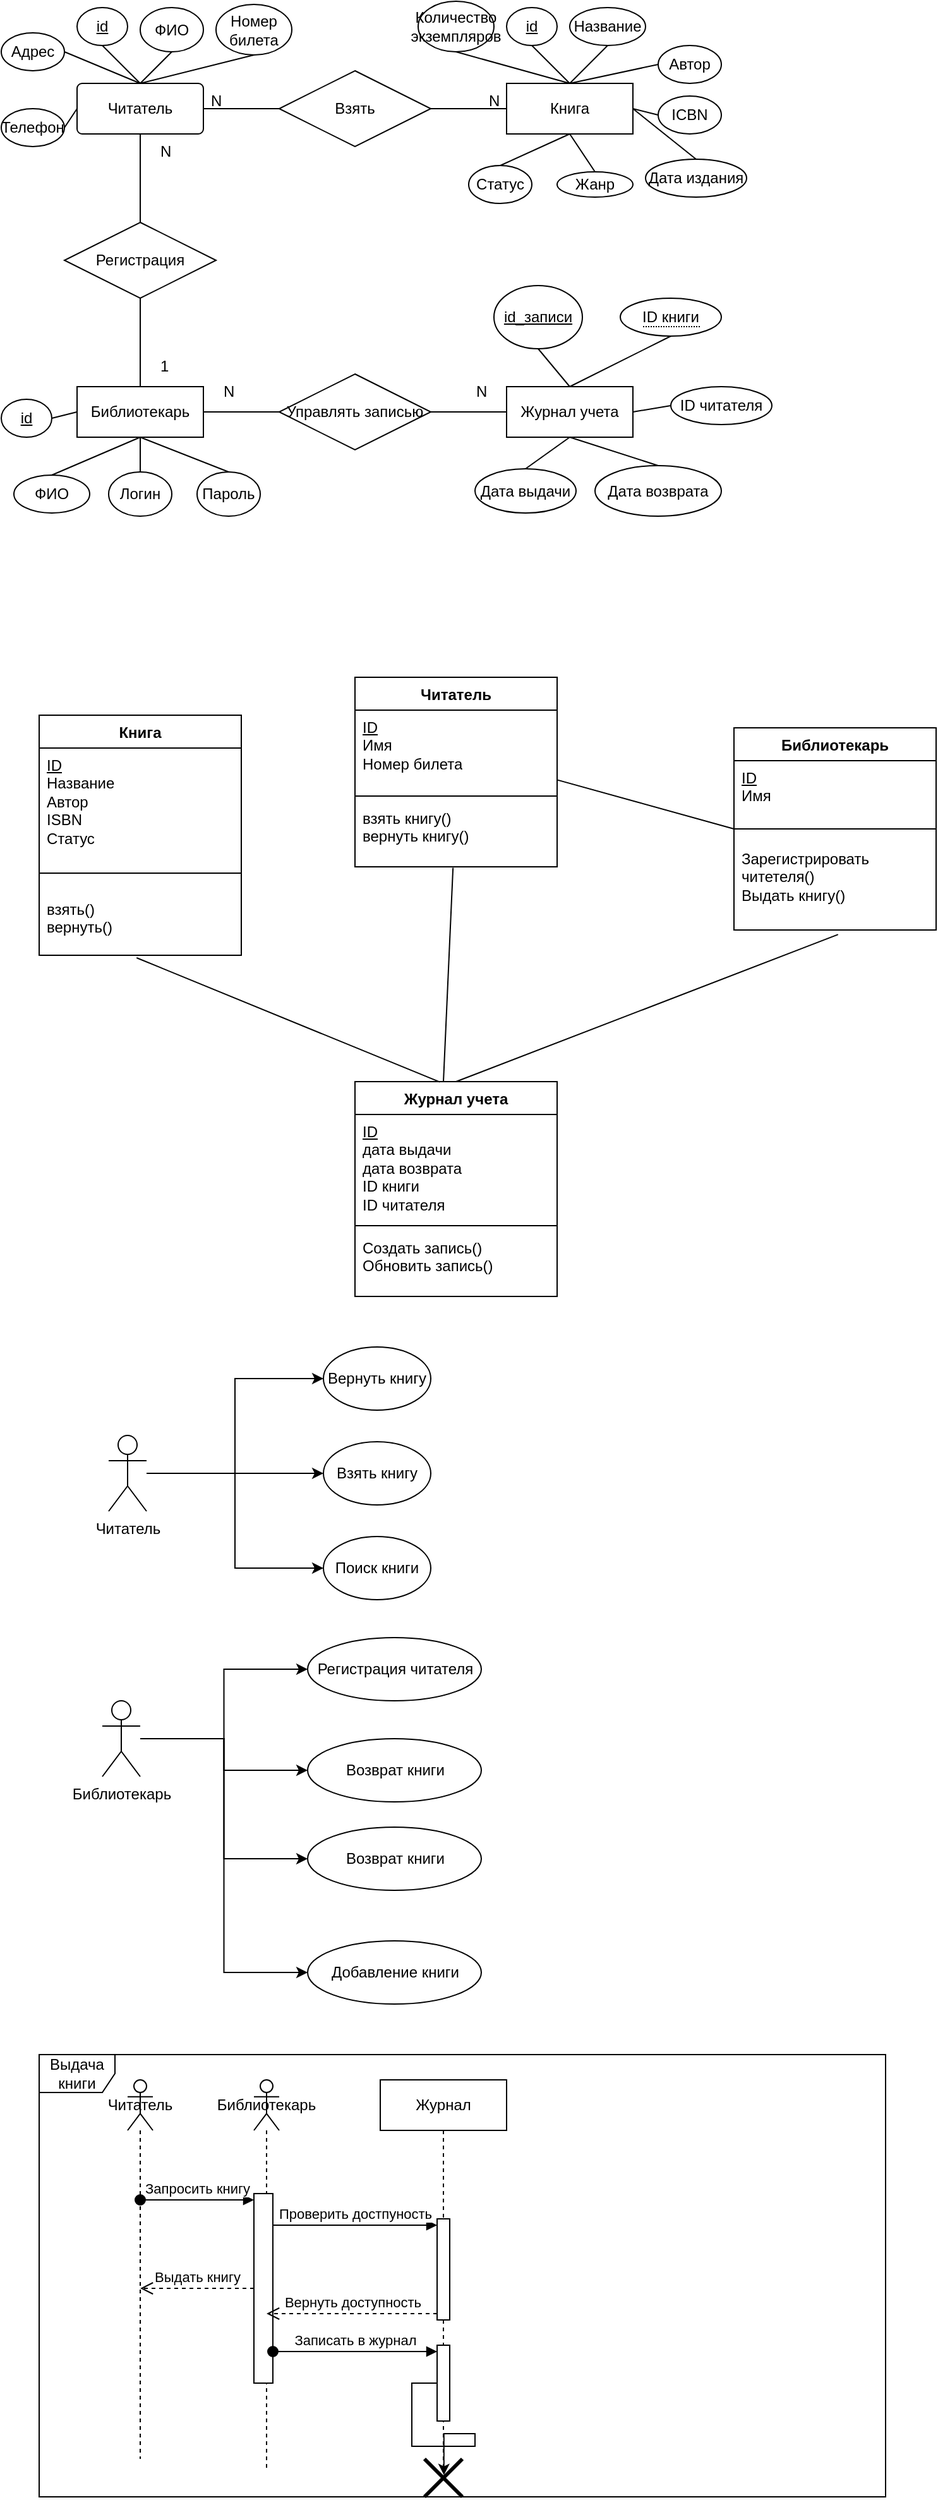 <mxfile version="24.7.8">
  <diagram name="Page-1" id="sAG_o8f2YMsoG0rIi-mo">
    <mxGraphModel dx="1290" dy="574" grid="1" gridSize="10" guides="1" tooltips="1" connect="1" arrows="1" fold="1" page="1" pageScale="1" pageWidth="850" pageHeight="1100" math="0" shadow="0">
      <root>
        <mxCell id="0" />
        <mxCell id="1" parent="0" />
        <mxCell id="gjJ1NJOhNVe_CqYTKYcT-1" value="Читатель" style="rounded=1;arcSize=10;whiteSpace=wrap;html=1;align=center;" vertex="1" parent="1">
          <mxGeometry x="70" y="240" width="100" height="40" as="geometry" />
        </mxCell>
        <mxCell id="gjJ1NJOhNVe_CqYTKYcT-2" value="Книга" style="whiteSpace=wrap;html=1;align=center;" vertex="1" parent="1">
          <mxGeometry x="410" y="240" width="100" height="40" as="geometry" />
        </mxCell>
        <mxCell id="gjJ1NJOhNVe_CqYTKYcT-3" value="Журнал учета" style="whiteSpace=wrap;html=1;align=center;" vertex="1" parent="1">
          <mxGeometry x="410" y="480" width="100" height="40" as="geometry" />
        </mxCell>
        <mxCell id="gjJ1NJOhNVe_CqYTKYcT-4" value="Библиотекарь" style="whiteSpace=wrap;html=1;align=center;" vertex="1" parent="1">
          <mxGeometry x="70" y="480" width="100" height="40" as="geometry" />
        </mxCell>
        <mxCell id="gjJ1NJOhNVe_CqYTKYcT-5" value="Взять" style="shape=rhombus;perimeter=rhombusPerimeter;whiteSpace=wrap;html=1;align=center;" vertex="1" parent="1">
          <mxGeometry x="230" y="230" width="120" height="60" as="geometry" />
        </mxCell>
        <mxCell id="gjJ1NJOhNVe_CqYTKYcT-7" value="Управлять записью" style="shape=rhombus;perimeter=rhombusPerimeter;whiteSpace=wrap;html=1;align=center;" vertex="1" parent="1">
          <mxGeometry x="230" y="470" width="120" height="60" as="geometry" />
        </mxCell>
        <mxCell id="gjJ1NJOhNVe_CqYTKYcT-9" value="Регистрация" style="shape=rhombus;perimeter=rhombusPerimeter;whiteSpace=wrap;html=1;align=center;" vertex="1" parent="1">
          <mxGeometry x="60" y="350" width="120" height="60" as="geometry" />
        </mxCell>
        <mxCell id="gjJ1NJOhNVe_CqYTKYcT-10" value="" style="endArrow=none;html=1;rounded=0;exitX=0.5;exitY=1;exitDx=0;exitDy=0;entryX=0.5;entryY=0;entryDx=0;entryDy=0;" edge="1" parent="1" source="gjJ1NJOhNVe_CqYTKYcT-1" target="gjJ1NJOhNVe_CqYTKYcT-9">
          <mxGeometry relative="1" as="geometry">
            <mxPoint x="340" y="500" as="sourcePoint" />
            <mxPoint x="500" y="500" as="targetPoint" />
          </mxGeometry>
        </mxCell>
        <mxCell id="gjJ1NJOhNVe_CqYTKYcT-11" value="" style="endArrow=none;html=1;rounded=0;exitX=0.5;exitY=1;exitDx=0;exitDy=0;entryX=0.5;entryY=0;entryDx=0;entryDy=0;" edge="1" parent="1" source="gjJ1NJOhNVe_CqYTKYcT-9" target="gjJ1NJOhNVe_CqYTKYcT-4">
          <mxGeometry relative="1" as="geometry">
            <mxPoint x="220" y="390" as="sourcePoint" />
            <mxPoint x="380" y="390" as="targetPoint" />
          </mxGeometry>
        </mxCell>
        <mxCell id="gjJ1NJOhNVe_CqYTKYcT-13" value="" style="endArrow=none;html=1;rounded=0;exitX=0;exitY=0.5;exitDx=0;exitDy=0;entryX=1;entryY=0.5;entryDx=0;entryDy=0;" edge="1" parent="1" source="gjJ1NJOhNVe_CqYTKYcT-2" target="gjJ1NJOhNVe_CqYTKYcT-5">
          <mxGeometry relative="1" as="geometry">
            <mxPoint x="430" y="330" as="sourcePoint" />
            <mxPoint x="590" y="330" as="targetPoint" />
          </mxGeometry>
        </mxCell>
        <mxCell id="gjJ1NJOhNVe_CqYTKYcT-14" value="" style="endArrow=none;html=1;rounded=0;exitX=1;exitY=0.5;exitDx=0;exitDy=0;entryX=0;entryY=0.5;entryDx=0;entryDy=0;" edge="1" parent="1" source="gjJ1NJOhNVe_CqYTKYcT-1" target="gjJ1NJOhNVe_CqYTKYcT-5">
          <mxGeometry relative="1" as="geometry">
            <mxPoint x="280" y="350" as="sourcePoint" />
            <mxPoint x="440" y="350" as="targetPoint" />
          </mxGeometry>
        </mxCell>
        <mxCell id="gjJ1NJOhNVe_CqYTKYcT-15" value="" style="endArrow=none;html=1;rounded=0;exitX=1;exitY=0.5;exitDx=0;exitDy=0;entryX=0;entryY=0.5;entryDx=0;entryDy=0;" edge="1" parent="1" source="gjJ1NJOhNVe_CqYTKYcT-4" target="gjJ1NJOhNVe_CqYTKYcT-7">
          <mxGeometry relative="1" as="geometry">
            <mxPoint x="230" y="440" as="sourcePoint" />
            <mxPoint x="390" y="440" as="targetPoint" />
          </mxGeometry>
        </mxCell>
        <mxCell id="gjJ1NJOhNVe_CqYTKYcT-16" value="" style="endArrow=none;html=1;rounded=0;exitX=1;exitY=0.5;exitDx=0;exitDy=0;entryX=0;entryY=0.5;entryDx=0;entryDy=0;" edge="1" parent="1" source="gjJ1NJOhNVe_CqYTKYcT-7" target="gjJ1NJOhNVe_CqYTKYcT-3">
          <mxGeometry relative="1" as="geometry">
            <mxPoint x="450" y="420" as="sourcePoint" />
            <mxPoint x="610" y="420" as="targetPoint" />
          </mxGeometry>
        </mxCell>
        <mxCell id="gjJ1NJOhNVe_CqYTKYcT-17" value="N" style="text;strokeColor=none;fillColor=none;spacingLeft=4;spacingRight=4;overflow=hidden;rotatable=0;points=[[0,0.5],[1,0.5]];portConstraint=eastwest;fontSize=12;whiteSpace=wrap;html=1;" vertex="1" parent="1">
          <mxGeometry x="380" y="470" width="40" height="30" as="geometry" />
        </mxCell>
        <mxCell id="gjJ1NJOhNVe_CqYTKYcT-18" value="N" style="text;strokeColor=none;fillColor=none;spacingLeft=4;spacingRight=4;overflow=hidden;rotatable=0;points=[[0,0.5],[1,0.5]];portConstraint=eastwest;fontSize=12;whiteSpace=wrap;html=1;" vertex="1" parent="1">
          <mxGeometry x="180" y="470" width="40" height="30" as="geometry" />
        </mxCell>
        <mxCell id="gjJ1NJOhNVe_CqYTKYcT-19" value="N" style="text;strokeColor=none;fillColor=none;spacingLeft=4;spacingRight=4;overflow=hidden;rotatable=0;points=[[0,0.5],[1,0.5]];portConstraint=eastwest;fontSize=12;whiteSpace=wrap;html=1;" vertex="1" parent="1">
          <mxGeometry x="130" y="280" width="40" height="30" as="geometry" />
        </mxCell>
        <mxCell id="gjJ1NJOhNVe_CqYTKYcT-20" value="1" style="text;strokeColor=none;fillColor=none;spacingLeft=4;spacingRight=4;overflow=hidden;rotatable=0;points=[[0,0.5],[1,0.5]];portConstraint=eastwest;fontSize=12;whiteSpace=wrap;html=1;" vertex="1" parent="1">
          <mxGeometry x="130" y="450" width="40" height="30" as="geometry" />
        </mxCell>
        <mxCell id="gjJ1NJOhNVe_CqYTKYcT-21" value="N" style="text;strokeColor=none;fillColor=none;spacingLeft=4;spacingRight=4;overflow=hidden;rotatable=0;points=[[0,0.5],[1,0.5]];portConstraint=eastwest;fontSize=12;whiteSpace=wrap;html=1;" vertex="1" parent="1">
          <mxGeometry x="170" y="240" width="40" height="30" as="geometry" />
        </mxCell>
        <mxCell id="gjJ1NJOhNVe_CqYTKYcT-22" value="N" style="text;strokeColor=none;fillColor=none;spacingLeft=4;spacingRight=4;overflow=hidden;rotatable=0;points=[[0,0.5],[1,0.5]];portConstraint=eastwest;fontSize=12;whiteSpace=wrap;html=1;" vertex="1" parent="1">
          <mxGeometry x="390" y="240" width="40" height="30" as="geometry" />
        </mxCell>
        <mxCell id="gjJ1NJOhNVe_CqYTKYcT-23" value="id" style="ellipse;whiteSpace=wrap;html=1;align=center;fontStyle=4;" vertex="1" parent="1">
          <mxGeometry x="410" y="180" width="40" height="30" as="geometry" />
        </mxCell>
        <mxCell id="gjJ1NJOhNVe_CqYTKYcT-24" value="id" style="ellipse;whiteSpace=wrap;html=1;align=center;fontStyle=4;" vertex="1" parent="1">
          <mxGeometry x="70" y="180" width="40" height="30" as="geometry" />
        </mxCell>
        <mxCell id="gjJ1NJOhNVe_CqYTKYcT-25" value="id" style="ellipse;whiteSpace=wrap;html=1;align=center;fontStyle=4;" vertex="1" parent="1">
          <mxGeometry x="10" y="490" width="40" height="30" as="geometry" />
        </mxCell>
        <mxCell id="gjJ1NJOhNVe_CqYTKYcT-26" value="id_записи" style="ellipse;whiteSpace=wrap;html=1;align=center;fontStyle=4;" vertex="1" parent="1">
          <mxGeometry x="400" y="400" width="70" height="50" as="geometry" />
        </mxCell>
        <mxCell id="gjJ1NJOhNVe_CqYTKYcT-27" value="Название" style="ellipse;whiteSpace=wrap;html=1;align=center;" vertex="1" parent="1">
          <mxGeometry x="460" y="180" width="60" height="30" as="geometry" />
        </mxCell>
        <mxCell id="gjJ1NJOhNVe_CqYTKYcT-28" value="Автор" style="ellipse;whiteSpace=wrap;html=1;align=center;" vertex="1" parent="1">
          <mxGeometry x="530" y="210" width="50" height="30" as="geometry" />
        </mxCell>
        <mxCell id="gjJ1NJOhNVe_CqYTKYcT-30" value="ICBN" style="ellipse;whiteSpace=wrap;html=1;align=center;" vertex="1" parent="1">
          <mxGeometry x="530" y="250" width="50" height="30" as="geometry" />
        </mxCell>
        <mxCell id="gjJ1NJOhNVe_CqYTKYcT-31" value="Дата издания" style="ellipse;whiteSpace=wrap;html=1;align=center;" vertex="1" parent="1">
          <mxGeometry x="520" y="300" width="80" height="30" as="geometry" />
        </mxCell>
        <mxCell id="gjJ1NJOhNVe_CqYTKYcT-32" value="Жанр" style="ellipse;whiteSpace=wrap;html=1;align=center;" vertex="1" parent="1">
          <mxGeometry x="450" y="310" width="60" height="20" as="geometry" />
        </mxCell>
        <mxCell id="gjJ1NJOhNVe_CqYTKYcT-33" value="Количество экземпляров" style="ellipse;whiteSpace=wrap;html=1;align=center;" vertex="1" parent="1">
          <mxGeometry x="340" y="175" width="60" height="40" as="geometry" />
        </mxCell>
        <mxCell id="gjJ1NJOhNVe_CqYTKYcT-34" value="Статус" style="ellipse;whiteSpace=wrap;html=1;align=center;" vertex="1" parent="1">
          <mxGeometry x="380" y="305" width="50" height="30" as="geometry" />
        </mxCell>
        <mxCell id="gjJ1NJOhNVe_CqYTKYcT-35" value="" style="endArrow=none;html=1;rounded=0;exitX=0.5;exitY=1;exitDx=0;exitDy=0;entryX=0.5;entryY=0;entryDx=0;entryDy=0;" edge="1" parent="1" source="gjJ1NJOhNVe_CqYTKYcT-33" target="gjJ1NJOhNVe_CqYTKYcT-2">
          <mxGeometry relative="1" as="geometry">
            <mxPoint x="350" y="300" as="sourcePoint" />
            <mxPoint x="510" y="300" as="targetPoint" />
          </mxGeometry>
        </mxCell>
        <mxCell id="gjJ1NJOhNVe_CqYTKYcT-36" value="" style="endArrow=none;html=1;rounded=0;exitX=0.5;exitY=1;exitDx=0;exitDy=0;entryX=0.5;entryY=0;entryDx=0;entryDy=0;" edge="1" parent="1" source="gjJ1NJOhNVe_CqYTKYcT-23" target="gjJ1NJOhNVe_CqYTKYcT-2">
          <mxGeometry relative="1" as="geometry">
            <mxPoint x="380" y="225" as="sourcePoint" />
            <mxPoint x="470" y="250" as="targetPoint" />
          </mxGeometry>
        </mxCell>
        <mxCell id="gjJ1NJOhNVe_CqYTKYcT-37" value="" style="endArrow=none;html=1;rounded=0;exitX=0.5;exitY=1;exitDx=0;exitDy=0;entryX=0.5;entryY=0;entryDx=0;entryDy=0;" edge="1" parent="1" source="gjJ1NJOhNVe_CqYTKYcT-27" target="gjJ1NJOhNVe_CqYTKYcT-2">
          <mxGeometry relative="1" as="geometry">
            <mxPoint x="440" y="220" as="sourcePoint" />
            <mxPoint x="470" y="250" as="targetPoint" />
          </mxGeometry>
        </mxCell>
        <mxCell id="gjJ1NJOhNVe_CqYTKYcT-38" value="" style="endArrow=none;html=1;rounded=0;exitX=0;exitY=0.5;exitDx=0;exitDy=0;entryX=0.5;entryY=0;entryDx=0;entryDy=0;" edge="1" parent="1" source="gjJ1NJOhNVe_CqYTKYcT-28" target="gjJ1NJOhNVe_CqYTKYcT-2">
          <mxGeometry relative="1" as="geometry">
            <mxPoint x="500" y="220" as="sourcePoint" />
            <mxPoint x="470" y="250" as="targetPoint" />
          </mxGeometry>
        </mxCell>
        <mxCell id="gjJ1NJOhNVe_CqYTKYcT-39" value="" style="endArrow=none;html=1;rounded=0;exitX=0;exitY=0.5;exitDx=0;exitDy=0;" edge="1" parent="1" source="gjJ1NJOhNVe_CqYTKYcT-30">
          <mxGeometry relative="1" as="geometry">
            <mxPoint x="540" y="235" as="sourcePoint" />
            <mxPoint x="510" y="260" as="targetPoint" />
          </mxGeometry>
        </mxCell>
        <mxCell id="gjJ1NJOhNVe_CqYTKYcT-40" value="" style="endArrow=none;html=1;rounded=0;exitX=0.5;exitY=0;exitDx=0;exitDy=0;entryX=1;entryY=0.5;entryDx=0;entryDy=0;" edge="1" parent="1" source="gjJ1NJOhNVe_CqYTKYcT-31" target="gjJ1NJOhNVe_CqYTKYcT-2">
          <mxGeometry relative="1" as="geometry">
            <mxPoint x="540" y="275" as="sourcePoint" />
            <mxPoint x="520" y="270" as="targetPoint" />
          </mxGeometry>
        </mxCell>
        <mxCell id="gjJ1NJOhNVe_CqYTKYcT-41" value="" style="endArrow=none;html=1;rounded=0;exitX=0.5;exitY=0;exitDx=0;exitDy=0;entryX=0.5;entryY=1;entryDx=0;entryDy=0;" edge="1" parent="1" source="gjJ1NJOhNVe_CqYTKYcT-32" target="gjJ1NJOhNVe_CqYTKYcT-2">
          <mxGeometry relative="1" as="geometry">
            <mxPoint x="570" y="310" as="sourcePoint" />
            <mxPoint x="520" y="270" as="targetPoint" />
          </mxGeometry>
        </mxCell>
        <mxCell id="gjJ1NJOhNVe_CqYTKYcT-42" value="" style="endArrow=none;html=1;rounded=0;exitX=0.5;exitY=0;exitDx=0;exitDy=0;entryX=0.5;entryY=1;entryDx=0;entryDy=0;" edge="1" parent="1" source="gjJ1NJOhNVe_CqYTKYcT-34" target="gjJ1NJOhNVe_CqYTKYcT-2">
          <mxGeometry relative="1" as="geometry">
            <mxPoint x="490" y="320" as="sourcePoint" />
            <mxPoint x="470" y="290" as="targetPoint" />
          </mxGeometry>
        </mxCell>
        <mxCell id="gjJ1NJOhNVe_CqYTKYcT-43" value="ФИО" style="ellipse;whiteSpace=wrap;html=1;align=center;" vertex="1" parent="1">
          <mxGeometry x="120" y="180" width="50" height="35" as="geometry" />
        </mxCell>
        <mxCell id="gjJ1NJOhNVe_CqYTKYcT-44" value="Номер билета" style="ellipse;whiteSpace=wrap;html=1;align=center;" vertex="1" parent="1">
          <mxGeometry x="180" y="177.5" width="60" height="40" as="geometry" />
        </mxCell>
        <mxCell id="gjJ1NJOhNVe_CqYTKYcT-45" value="Адрес" style="ellipse;whiteSpace=wrap;html=1;align=center;" vertex="1" parent="1">
          <mxGeometry x="10" y="200" width="50" height="30" as="geometry" />
        </mxCell>
        <mxCell id="gjJ1NJOhNVe_CqYTKYcT-46" value="Телефон" style="ellipse;whiteSpace=wrap;html=1;align=center;" vertex="1" parent="1">
          <mxGeometry x="10" y="260" width="50" height="30" as="geometry" />
        </mxCell>
        <mxCell id="gjJ1NJOhNVe_CqYTKYcT-49" value="" style="endArrow=none;html=1;rounded=0;exitX=0.5;exitY=1;exitDx=0;exitDy=0;entryX=0.5;entryY=0;entryDx=0;entryDy=0;" edge="1" parent="1" source="gjJ1NJOhNVe_CqYTKYcT-44" target="gjJ1NJOhNVe_CqYTKYcT-1">
          <mxGeometry relative="1" as="geometry">
            <mxPoint x="380" y="225" as="sourcePoint" />
            <mxPoint x="470" y="250" as="targetPoint" />
          </mxGeometry>
        </mxCell>
        <mxCell id="gjJ1NJOhNVe_CqYTKYcT-50" value="" style="endArrow=none;html=1;rounded=0;exitX=0.5;exitY=1;exitDx=0;exitDy=0;" edge="1" parent="1" source="gjJ1NJOhNVe_CqYTKYcT-43">
          <mxGeometry relative="1" as="geometry">
            <mxPoint x="220" y="228" as="sourcePoint" />
            <mxPoint x="120" y="240" as="targetPoint" />
          </mxGeometry>
        </mxCell>
        <mxCell id="gjJ1NJOhNVe_CqYTKYcT-51" value="" style="endArrow=none;html=1;rounded=0;exitX=0.5;exitY=1;exitDx=0;exitDy=0;entryX=0.5;entryY=0;entryDx=0;entryDy=0;" edge="1" parent="1" source="gjJ1NJOhNVe_CqYTKYcT-24" target="gjJ1NJOhNVe_CqYTKYcT-1">
          <mxGeometry relative="1" as="geometry">
            <mxPoint x="155" y="225" as="sourcePoint" />
            <mxPoint x="130" y="250" as="targetPoint" />
          </mxGeometry>
        </mxCell>
        <mxCell id="gjJ1NJOhNVe_CqYTKYcT-52" value="" style="endArrow=none;html=1;rounded=0;exitX=1;exitY=0.5;exitDx=0;exitDy=0;" edge="1" parent="1" source="gjJ1NJOhNVe_CqYTKYcT-45">
          <mxGeometry relative="1" as="geometry">
            <mxPoint x="100" y="220" as="sourcePoint" />
            <mxPoint x="120" y="240" as="targetPoint" />
          </mxGeometry>
        </mxCell>
        <mxCell id="gjJ1NJOhNVe_CqYTKYcT-53" value="" style="endArrow=none;html=1;rounded=0;exitX=1;exitY=0.5;exitDx=0;exitDy=0;entryX=0;entryY=0.5;entryDx=0;entryDy=0;" edge="1" parent="1" source="gjJ1NJOhNVe_CqYTKYcT-46" target="gjJ1NJOhNVe_CqYTKYcT-1">
          <mxGeometry relative="1" as="geometry">
            <mxPoint x="70" y="225" as="sourcePoint" />
            <mxPoint x="130" y="250" as="targetPoint" />
          </mxGeometry>
        </mxCell>
        <mxCell id="gjJ1NJOhNVe_CqYTKYcT-54" value="ФИО" style="ellipse;whiteSpace=wrap;html=1;align=center;" vertex="1" parent="1">
          <mxGeometry x="20" y="550" width="60" height="30" as="geometry" />
        </mxCell>
        <mxCell id="gjJ1NJOhNVe_CqYTKYcT-55" value="Логин" style="ellipse;whiteSpace=wrap;html=1;align=center;" vertex="1" parent="1">
          <mxGeometry x="95" y="547.5" width="50" height="35" as="geometry" />
        </mxCell>
        <mxCell id="gjJ1NJOhNVe_CqYTKYcT-56" value="Пароль" style="ellipse;whiteSpace=wrap;html=1;align=center;" vertex="1" parent="1">
          <mxGeometry x="165" y="547.5" width="50" height="35" as="geometry" />
        </mxCell>
        <mxCell id="gjJ1NJOhNVe_CqYTKYcT-57" value="" style="endArrow=none;html=1;rounded=0;exitX=1;exitY=0.5;exitDx=0;exitDy=0;entryX=0;entryY=0.5;entryDx=0;entryDy=0;" edge="1" parent="1" source="gjJ1NJOhNVe_CqYTKYcT-25" target="gjJ1NJOhNVe_CqYTKYcT-4">
          <mxGeometry relative="1" as="geometry">
            <mxPoint x="130" y="420" as="sourcePoint" />
            <mxPoint x="130" y="490" as="targetPoint" />
          </mxGeometry>
        </mxCell>
        <mxCell id="gjJ1NJOhNVe_CqYTKYcT-58" value="" style="endArrow=none;html=1;rounded=0;exitX=0.5;exitY=0;exitDx=0;exitDy=0;entryX=0.5;entryY=1;entryDx=0;entryDy=0;" edge="1" parent="1" source="gjJ1NJOhNVe_CqYTKYcT-54" target="gjJ1NJOhNVe_CqYTKYcT-4">
          <mxGeometry relative="1" as="geometry">
            <mxPoint x="60" y="515" as="sourcePoint" />
            <mxPoint x="80" y="510" as="targetPoint" />
          </mxGeometry>
        </mxCell>
        <mxCell id="gjJ1NJOhNVe_CqYTKYcT-59" value="" style="endArrow=none;html=1;rounded=0;" edge="1" parent="1" source="gjJ1NJOhNVe_CqYTKYcT-55">
          <mxGeometry relative="1" as="geometry">
            <mxPoint x="60" y="560" as="sourcePoint" />
            <mxPoint x="120" y="520" as="targetPoint" />
          </mxGeometry>
        </mxCell>
        <mxCell id="gjJ1NJOhNVe_CqYTKYcT-60" value="" style="endArrow=none;html=1;rounded=0;entryX=0.5;entryY=1;entryDx=0;entryDy=0;exitX=0.5;exitY=0;exitDx=0;exitDy=0;" edge="1" parent="1" source="gjJ1NJOhNVe_CqYTKYcT-56" target="gjJ1NJOhNVe_CqYTKYcT-4">
          <mxGeometry relative="1" as="geometry">
            <mxPoint x="130" y="558" as="sourcePoint" />
            <mxPoint x="130" y="530" as="targetPoint" />
          </mxGeometry>
        </mxCell>
        <mxCell id="gjJ1NJOhNVe_CqYTKYcT-61" value="Дата выдачи" style="ellipse;whiteSpace=wrap;html=1;align=center;" vertex="1" parent="1">
          <mxGeometry x="385" y="545" width="80" height="35" as="geometry" />
        </mxCell>
        <mxCell id="gjJ1NJOhNVe_CqYTKYcT-62" value="Дата возврата" style="ellipse;whiteSpace=wrap;html=1;align=center;" vertex="1" parent="1">
          <mxGeometry x="480" y="542.5" width="100" height="40" as="geometry" />
        </mxCell>
        <mxCell id="gjJ1NJOhNVe_CqYTKYcT-63" value="&lt;span style=&quot;border-bottom: 1px dotted&quot;&gt;ID книги&lt;/span&gt;" style="ellipse;whiteSpace=wrap;html=1;align=center;" vertex="1" parent="1">
          <mxGeometry x="500" y="410" width="80" height="30" as="geometry" />
        </mxCell>
        <mxCell id="gjJ1NJOhNVe_CqYTKYcT-66" value="ID читателя" style="ellipse;whiteSpace=wrap;html=1;align=center;" vertex="1" parent="1">
          <mxGeometry x="540" y="480" width="80" height="30" as="geometry" />
        </mxCell>
        <mxCell id="gjJ1NJOhNVe_CqYTKYcT-67" value="" style="endArrow=none;html=1;rounded=0;exitX=0.5;exitY=1;exitDx=0;exitDy=0;entryX=0.5;entryY=0;entryDx=0;entryDy=0;" edge="1" parent="1" source="gjJ1NJOhNVe_CqYTKYcT-26" target="gjJ1NJOhNVe_CqYTKYcT-3">
          <mxGeometry relative="1" as="geometry">
            <mxPoint x="130" y="420" as="sourcePoint" />
            <mxPoint x="130" y="490" as="targetPoint" />
          </mxGeometry>
        </mxCell>
        <mxCell id="gjJ1NJOhNVe_CqYTKYcT-68" value="" style="endArrow=none;html=1;rounded=0;exitX=0.5;exitY=1;exitDx=0;exitDy=0;entryX=0.5;entryY=0;entryDx=0;entryDy=0;" edge="1" parent="1" source="gjJ1NJOhNVe_CqYTKYcT-63" target="gjJ1NJOhNVe_CqYTKYcT-3">
          <mxGeometry relative="1" as="geometry">
            <mxPoint x="445" y="460" as="sourcePoint" />
            <mxPoint x="470" y="490" as="targetPoint" />
          </mxGeometry>
        </mxCell>
        <mxCell id="gjJ1NJOhNVe_CqYTKYcT-69" value="" style="endArrow=none;html=1;rounded=0;exitX=0;exitY=0.5;exitDx=0;exitDy=0;entryX=1;entryY=0.5;entryDx=0;entryDy=0;" edge="1" parent="1" source="gjJ1NJOhNVe_CqYTKYcT-66" target="gjJ1NJOhNVe_CqYTKYcT-3">
          <mxGeometry relative="1" as="geometry">
            <mxPoint x="550" y="450" as="sourcePoint" />
            <mxPoint x="470" y="490" as="targetPoint" />
          </mxGeometry>
        </mxCell>
        <mxCell id="gjJ1NJOhNVe_CqYTKYcT-70" value="" style="endArrow=none;html=1;rounded=0;exitX=0.5;exitY=0;exitDx=0;exitDy=0;entryX=0.5;entryY=1;entryDx=0;entryDy=0;" edge="1" parent="1" source="gjJ1NJOhNVe_CqYTKYcT-62" target="gjJ1NJOhNVe_CqYTKYcT-3">
          <mxGeometry relative="1" as="geometry">
            <mxPoint x="550" y="505" as="sourcePoint" />
            <mxPoint x="520" y="510" as="targetPoint" />
          </mxGeometry>
        </mxCell>
        <mxCell id="gjJ1NJOhNVe_CqYTKYcT-71" value="" style="endArrow=none;html=1;rounded=0;exitX=0.5;exitY=0;exitDx=0;exitDy=0;entryX=0.5;entryY=1;entryDx=0;entryDy=0;" edge="1" parent="1" source="gjJ1NJOhNVe_CqYTKYcT-61" target="gjJ1NJOhNVe_CqYTKYcT-3">
          <mxGeometry relative="1" as="geometry">
            <mxPoint x="540" y="553" as="sourcePoint" />
            <mxPoint x="470" y="530" as="targetPoint" />
          </mxGeometry>
        </mxCell>
        <mxCell id="gjJ1NJOhNVe_CqYTKYcT-72" value="Книга" style="swimlane;fontStyle=1;align=center;verticalAlign=top;childLayout=stackLayout;horizontal=1;startSize=26;horizontalStack=0;resizeParent=1;resizeParentMax=0;resizeLast=0;collapsible=1;marginBottom=0;whiteSpace=wrap;html=1;" vertex="1" parent="1">
          <mxGeometry x="40" y="740" width="160" height="190" as="geometry">
            <mxRectangle x="40" y="740" width="70" height="30" as="alternateBounds" />
          </mxGeometry>
        </mxCell>
        <mxCell id="gjJ1NJOhNVe_CqYTKYcT-73" value="&lt;u&gt;ID&lt;/u&gt;&lt;div&gt;Название&lt;/div&gt;&lt;div&gt;Автор&lt;/div&gt;&lt;div&gt;ISBN&lt;/div&gt;&lt;div&gt;Статус&lt;/div&gt;" style="text;strokeColor=none;fillColor=none;align=left;verticalAlign=top;spacingLeft=4;spacingRight=4;overflow=hidden;rotatable=0;points=[[0,0.5],[1,0.5]];portConstraint=eastwest;whiteSpace=wrap;html=1;" vertex="1" parent="gjJ1NJOhNVe_CqYTKYcT-72">
          <mxGeometry y="26" width="160" height="84" as="geometry" />
        </mxCell>
        <mxCell id="gjJ1NJOhNVe_CqYTKYcT-74" value="" style="line;strokeWidth=1;fillColor=none;align=left;verticalAlign=middle;spacingTop=-1;spacingLeft=3;spacingRight=3;rotatable=0;labelPosition=right;points=[];portConstraint=eastwest;strokeColor=inherit;" vertex="1" parent="gjJ1NJOhNVe_CqYTKYcT-72">
          <mxGeometry y="110" width="160" height="30" as="geometry" />
        </mxCell>
        <mxCell id="gjJ1NJOhNVe_CqYTKYcT-75" value="взять()&lt;div&gt;вернуть()&lt;/div&gt;" style="text;strokeColor=none;fillColor=none;align=left;verticalAlign=top;spacingLeft=4;spacingRight=4;overflow=hidden;rotatable=0;points=[[0,0.5],[1,0.5]];portConstraint=eastwest;whiteSpace=wrap;html=1;" vertex="1" parent="gjJ1NJOhNVe_CqYTKYcT-72">
          <mxGeometry y="140" width="160" height="50" as="geometry" />
        </mxCell>
        <mxCell id="gjJ1NJOhNVe_CqYTKYcT-76" value="Читатель" style="swimlane;fontStyle=1;align=center;verticalAlign=top;childLayout=stackLayout;horizontal=1;startSize=26;horizontalStack=0;resizeParent=1;resizeParentMax=0;resizeLast=0;collapsible=1;marginBottom=0;whiteSpace=wrap;html=1;" vertex="1" parent="1">
          <mxGeometry x="290" y="710" width="160" height="150" as="geometry" />
        </mxCell>
        <mxCell id="gjJ1NJOhNVe_CqYTKYcT-77" value="&lt;u&gt;ID&lt;/u&gt;&lt;div&gt;Имя&lt;/div&gt;&lt;div&gt;Номер билета&lt;/div&gt;" style="text;strokeColor=none;fillColor=none;align=left;verticalAlign=top;spacingLeft=4;spacingRight=4;overflow=hidden;rotatable=0;points=[[0,0.5],[1,0.5]];portConstraint=eastwest;whiteSpace=wrap;html=1;" vertex="1" parent="gjJ1NJOhNVe_CqYTKYcT-76">
          <mxGeometry y="26" width="160" height="64" as="geometry" />
        </mxCell>
        <mxCell id="gjJ1NJOhNVe_CqYTKYcT-78" value="" style="line;strokeWidth=1;fillColor=none;align=left;verticalAlign=middle;spacingTop=-1;spacingLeft=3;spacingRight=3;rotatable=0;labelPosition=right;points=[];portConstraint=eastwest;strokeColor=inherit;" vertex="1" parent="gjJ1NJOhNVe_CqYTKYcT-76">
          <mxGeometry y="90" width="160" height="8" as="geometry" />
        </mxCell>
        <mxCell id="gjJ1NJOhNVe_CqYTKYcT-79" value="взять книгу()&lt;div&gt;вернуть книгу()&lt;/div&gt;" style="text;strokeColor=none;fillColor=none;align=left;verticalAlign=top;spacingLeft=4;spacingRight=4;overflow=hidden;rotatable=0;points=[[0,0.5],[1,0.5]];portConstraint=eastwest;whiteSpace=wrap;html=1;" vertex="1" parent="gjJ1NJOhNVe_CqYTKYcT-76">
          <mxGeometry y="98" width="160" height="52" as="geometry" />
        </mxCell>
        <mxCell id="gjJ1NJOhNVe_CqYTKYcT-80" value="Библиотекарь" style="swimlane;fontStyle=1;align=center;verticalAlign=top;childLayout=stackLayout;horizontal=1;startSize=26;horizontalStack=0;resizeParent=1;resizeParentMax=0;resizeLast=0;collapsible=1;marginBottom=0;whiteSpace=wrap;html=1;" vertex="1" parent="1">
          <mxGeometry x="590" y="750" width="160" height="160" as="geometry" />
        </mxCell>
        <mxCell id="gjJ1NJOhNVe_CqYTKYcT-81" value="&lt;u&gt;ID&lt;/u&gt;&lt;div&gt;Имя&lt;/div&gt;" style="text;strokeColor=none;fillColor=none;align=left;verticalAlign=top;spacingLeft=4;spacingRight=4;overflow=hidden;rotatable=0;points=[[0,0.5],[1,0.5]];portConstraint=eastwest;whiteSpace=wrap;html=1;" vertex="1" parent="gjJ1NJOhNVe_CqYTKYcT-80">
          <mxGeometry y="26" width="160" height="44" as="geometry" />
        </mxCell>
        <mxCell id="gjJ1NJOhNVe_CqYTKYcT-82" value="" style="line;strokeWidth=1;fillColor=none;align=left;verticalAlign=middle;spacingTop=-1;spacingLeft=3;spacingRight=3;rotatable=0;labelPosition=right;points=[];portConstraint=eastwest;strokeColor=inherit;" vertex="1" parent="gjJ1NJOhNVe_CqYTKYcT-80">
          <mxGeometry y="70" width="160" height="20" as="geometry" />
        </mxCell>
        <mxCell id="gjJ1NJOhNVe_CqYTKYcT-83" value="Зарегистрировать читетеля()&lt;div&gt;Выдать книгу()&lt;/div&gt;" style="text;strokeColor=none;fillColor=none;align=left;verticalAlign=top;spacingLeft=4;spacingRight=4;overflow=hidden;rotatable=0;points=[[0,0.5],[1,0.5]];portConstraint=eastwest;whiteSpace=wrap;html=1;" vertex="1" parent="gjJ1NJOhNVe_CqYTKYcT-80">
          <mxGeometry y="90" width="160" height="70" as="geometry" />
        </mxCell>
        <mxCell id="gjJ1NJOhNVe_CqYTKYcT-84" value="Журнал учета" style="swimlane;fontStyle=1;align=center;verticalAlign=top;childLayout=stackLayout;horizontal=1;startSize=26;horizontalStack=0;resizeParent=1;resizeParentMax=0;resizeLast=0;collapsible=1;marginBottom=0;whiteSpace=wrap;html=1;" vertex="1" parent="1">
          <mxGeometry x="290" y="1030" width="160" height="170" as="geometry" />
        </mxCell>
        <mxCell id="gjJ1NJOhNVe_CqYTKYcT-85" value="&lt;u&gt;ID&lt;/u&gt;&lt;div&gt;дата выдачи&lt;/div&gt;&lt;div&gt;дата возврата&lt;/div&gt;&lt;div&gt;ID книги&lt;/div&gt;&lt;div&gt;ID читателя&lt;/div&gt;" style="text;strokeColor=none;fillColor=none;align=left;verticalAlign=top;spacingLeft=4;spacingRight=4;overflow=hidden;rotatable=0;points=[[0,0.5],[1,0.5]];portConstraint=eastwest;whiteSpace=wrap;html=1;" vertex="1" parent="gjJ1NJOhNVe_CqYTKYcT-84">
          <mxGeometry y="26" width="160" height="84" as="geometry" />
        </mxCell>
        <mxCell id="gjJ1NJOhNVe_CqYTKYcT-86" value="" style="line;strokeWidth=1;fillColor=none;align=left;verticalAlign=middle;spacingTop=-1;spacingLeft=3;spacingRight=3;rotatable=0;labelPosition=right;points=[];portConstraint=eastwest;strokeColor=inherit;" vertex="1" parent="gjJ1NJOhNVe_CqYTKYcT-84">
          <mxGeometry y="110" width="160" height="8" as="geometry" />
        </mxCell>
        <mxCell id="gjJ1NJOhNVe_CqYTKYcT-87" value="Создать запись()&lt;div&gt;Обновить запись()&lt;/div&gt;" style="text;strokeColor=none;fillColor=none;align=left;verticalAlign=top;spacingLeft=4;spacingRight=4;overflow=hidden;rotatable=0;points=[[0,0.5],[1,0.5]];portConstraint=eastwest;whiteSpace=wrap;html=1;" vertex="1" parent="gjJ1NJOhNVe_CqYTKYcT-84">
          <mxGeometry y="118" width="160" height="52" as="geometry" />
        </mxCell>
        <mxCell id="gjJ1NJOhNVe_CqYTKYcT-90" value="" style="endArrow=none;html=1;rounded=0;entryX=0.482;entryY=1.04;entryDx=0;entryDy=0;exitX=0.42;exitY=0.002;exitDx=0;exitDy=0;exitPerimeter=0;entryPerimeter=0;" edge="1" parent="1" source="gjJ1NJOhNVe_CqYTKYcT-84" target="gjJ1NJOhNVe_CqYTKYcT-75">
          <mxGeometry relative="1" as="geometry">
            <mxPoint x="200" y="1160" as="sourcePoint" />
            <mxPoint x="120" y="930" as="targetPoint" />
          </mxGeometry>
        </mxCell>
        <mxCell id="gjJ1NJOhNVe_CqYTKYcT-92" value="" style="endArrow=none;html=1;rounded=0;entryX=0.485;entryY=1.015;entryDx=0;entryDy=0;entryPerimeter=0;" edge="1" parent="1" target="gjJ1NJOhNVe_CqYTKYcT-79">
          <mxGeometry relative="1" as="geometry">
            <mxPoint x="360" y="1030" as="sourcePoint" />
            <mxPoint x="127" y="942" as="targetPoint" />
          </mxGeometry>
        </mxCell>
        <mxCell id="gjJ1NJOhNVe_CqYTKYcT-93" value="" style="endArrow=none;html=1;rounded=0;entryX=0;entryY=0.5;entryDx=0;entryDy=0;exitX=1;exitY=0.862;exitDx=0;exitDy=0;exitPerimeter=0;" edge="1" parent="1" source="gjJ1NJOhNVe_CqYTKYcT-77" target="gjJ1NJOhNVe_CqYTKYcT-80">
          <mxGeometry relative="1" as="geometry">
            <mxPoint x="370" y="1040" as="sourcePoint" />
            <mxPoint x="378" y="871" as="targetPoint" />
          </mxGeometry>
        </mxCell>
        <mxCell id="gjJ1NJOhNVe_CqYTKYcT-95" value="" style="endArrow=none;html=1;rounded=0;entryX=0.515;entryY=1.051;entryDx=0;entryDy=0;entryPerimeter=0;exitX=0.5;exitY=0;exitDx=0;exitDy=0;" edge="1" parent="1" source="gjJ1NJOhNVe_CqYTKYcT-84" target="gjJ1NJOhNVe_CqYTKYcT-83">
          <mxGeometry relative="1" as="geometry">
            <mxPoint x="370" y="1040" as="sourcePoint" />
            <mxPoint x="378" y="871" as="targetPoint" />
          </mxGeometry>
        </mxCell>
        <mxCell id="gjJ1NJOhNVe_CqYTKYcT-103" style="edgeStyle=orthogonalEdgeStyle;rounded=0;orthogonalLoop=1;jettySize=auto;html=1;entryX=0;entryY=0.5;entryDx=0;entryDy=0;" edge="1" parent="1" source="gjJ1NJOhNVe_CqYTKYcT-96" target="gjJ1NJOhNVe_CqYTKYcT-100">
          <mxGeometry relative="1" as="geometry" />
        </mxCell>
        <mxCell id="gjJ1NJOhNVe_CqYTKYcT-104" style="edgeStyle=orthogonalEdgeStyle;rounded=0;orthogonalLoop=1;jettySize=auto;html=1;entryX=0;entryY=0.5;entryDx=0;entryDy=0;" edge="1" parent="1" source="gjJ1NJOhNVe_CqYTKYcT-96" target="gjJ1NJOhNVe_CqYTKYcT-101">
          <mxGeometry relative="1" as="geometry" />
        </mxCell>
        <mxCell id="gjJ1NJOhNVe_CqYTKYcT-106" style="edgeStyle=orthogonalEdgeStyle;rounded=0;orthogonalLoop=1;jettySize=auto;html=1;entryX=0;entryY=0.5;entryDx=0;entryDy=0;" edge="1" parent="1" source="gjJ1NJOhNVe_CqYTKYcT-96" target="gjJ1NJOhNVe_CqYTKYcT-98">
          <mxGeometry relative="1" as="geometry" />
        </mxCell>
        <mxCell id="gjJ1NJOhNVe_CqYTKYcT-96" value="&lt;div&gt;Читатель&lt;/div&gt;" style="shape=umlActor;verticalLabelPosition=bottom;verticalAlign=top;html=1;" vertex="1" parent="1">
          <mxGeometry x="95" y="1310" width="30" height="60" as="geometry" />
        </mxCell>
        <mxCell id="gjJ1NJOhNVe_CqYTKYcT-111" style="edgeStyle=orthogonalEdgeStyle;rounded=0;orthogonalLoop=1;jettySize=auto;html=1;entryX=0;entryY=0.5;entryDx=0;entryDy=0;" edge="1" parent="1" source="gjJ1NJOhNVe_CqYTKYcT-97" target="gjJ1NJOhNVe_CqYTKYcT-107">
          <mxGeometry relative="1" as="geometry" />
        </mxCell>
        <mxCell id="gjJ1NJOhNVe_CqYTKYcT-114" style="edgeStyle=orthogonalEdgeStyle;rounded=0;orthogonalLoop=1;jettySize=auto;html=1;" edge="1" parent="1" source="gjJ1NJOhNVe_CqYTKYcT-97" target="gjJ1NJOhNVe_CqYTKYcT-108">
          <mxGeometry relative="1" as="geometry" />
        </mxCell>
        <mxCell id="gjJ1NJOhNVe_CqYTKYcT-115" style="edgeStyle=orthogonalEdgeStyle;rounded=0;orthogonalLoop=1;jettySize=auto;html=1;entryX=0;entryY=0.5;entryDx=0;entryDy=0;" edge="1" parent="1" source="gjJ1NJOhNVe_CqYTKYcT-97" target="gjJ1NJOhNVe_CqYTKYcT-109">
          <mxGeometry relative="1" as="geometry" />
        </mxCell>
        <mxCell id="gjJ1NJOhNVe_CqYTKYcT-116" style="edgeStyle=orthogonalEdgeStyle;rounded=0;orthogonalLoop=1;jettySize=auto;html=1;entryX=0;entryY=0.5;entryDx=0;entryDy=0;" edge="1" parent="1" source="gjJ1NJOhNVe_CqYTKYcT-97" target="gjJ1NJOhNVe_CqYTKYcT-110">
          <mxGeometry relative="1" as="geometry" />
        </mxCell>
        <mxCell id="gjJ1NJOhNVe_CqYTKYcT-97" value="Библиотекарь" style="shape=umlActor;verticalLabelPosition=bottom;verticalAlign=top;html=1;" vertex="1" parent="1">
          <mxGeometry x="90" y="1520" width="30" height="60" as="geometry" />
        </mxCell>
        <mxCell id="gjJ1NJOhNVe_CqYTKYcT-98" value="Поиск книги" style="ellipse;whiteSpace=wrap;html=1;" vertex="1" parent="1">
          <mxGeometry x="265" y="1390" width="85" height="50" as="geometry" />
        </mxCell>
        <mxCell id="gjJ1NJOhNVe_CqYTKYcT-100" value="Взять книгу" style="ellipse;whiteSpace=wrap;html=1;" vertex="1" parent="1">
          <mxGeometry x="265" y="1315" width="85" height="50" as="geometry" />
        </mxCell>
        <mxCell id="gjJ1NJOhNVe_CqYTKYcT-101" value="Вернуть книгу" style="ellipse;whiteSpace=wrap;html=1;" vertex="1" parent="1">
          <mxGeometry x="265" y="1240" width="85" height="50" as="geometry" />
        </mxCell>
        <mxCell id="gjJ1NJOhNVe_CqYTKYcT-107" value="Регистрация читателя" style="ellipse;whiteSpace=wrap;html=1;" vertex="1" parent="1">
          <mxGeometry x="252.5" y="1470" width="137.5" height="50" as="geometry" />
        </mxCell>
        <mxCell id="gjJ1NJOhNVe_CqYTKYcT-108" value="Возврат книги" style="ellipse;whiteSpace=wrap;html=1;" vertex="1" parent="1">
          <mxGeometry x="252.5" y="1550" width="137.5" height="50" as="geometry" />
        </mxCell>
        <mxCell id="gjJ1NJOhNVe_CqYTKYcT-109" value="Возврат книги" style="ellipse;whiteSpace=wrap;html=1;" vertex="1" parent="1">
          <mxGeometry x="252.5" y="1620" width="137.5" height="50" as="geometry" />
        </mxCell>
        <mxCell id="gjJ1NJOhNVe_CqYTKYcT-110" value="Добавление книги" style="ellipse;whiteSpace=wrap;html=1;" vertex="1" parent="1">
          <mxGeometry x="252.5" y="1710" width="137.5" height="50" as="geometry" />
        </mxCell>
        <mxCell id="gjJ1NJOhNVe_CqYTKYcT-117" value="Выдача книги" style="shape=umlFrame;whiteSpace=wrap;html=1;pointerEvents=0;" vertex="1" parent="1">
          <mxGeometry x="40" y="1800" width="670" height="350" as="geometry" />
        </mxCell>
        <mxCell id="gjJ1NJOhNVe_CqYTKYcT-118" value="Читатель" style="shape=umlLifeline;perimeter=lifelinePerimeter;whiteSpace=wrap;html=1;container=1;dropTarget=0;collapsible=0;recursiveResize=0;outlineConnect=0;portConstraint=eastwest;newEdgeStyle={&quot;curved&quot;:0,&quot;rounded&quot;:0};participant=umlActor;size=40;" vertex="1" parent="1">
          <mxGeometry x="110" y="1820" width="20" height="300" as="geometry" />
        </mxCell>
        <mxCell id="gjJ1NJOhNVe_CqYTKYcT-119" value="Библиотекарь" style="shape=umlLifeline;perimeter=lifelinePerimeter;whiteSpace=wrap;html=1;container=1;dropTarget=0;collapsible=0;recursiveResize=0;outlineConnect=0;portConstraint=eastwest;newEdgeStyle={&quot;curved&quot;:0,&quot;rounded&quot;:0};participant=umlActor;" vertex="1" parent="1">
          <mxGeometry x="210" y="1820" width="20" height="310" as="geometry" />
        </mxCell>
        <mxCell id="gjJ1NJOhNVe_CqYTKYcT-126" value="" style="html=1;points=[[0,0,0,0,5],[0,1,0,0,-5],[1,0,0,0,5],[1,1,0,0,-5]];perimeter=orthogonalPerimeter;outlineConnect=0;targetShapes=umlLifeline;portConstraint=eastwest;newEdgeStyle={&quot;curved&quot;:0,&quot;rounded&quot;:0};" vertex="1" parent="gjJ1NJOhNVe_CqYTKYcT-119">
          <mxGeometry y="90" width="15" height="150" as="geometry" />
        </mxCell>
        <mxCell id="gjJ1NJOhNVe_CqYTKYcT-120" value="Журнал" style="shape=umlLifeline;perimeter=lifelinePerimeter;whiteSpace=wrap;html=1;container=1;dropTarget=0;collapsible=0;recursiveResize=0;outlineConnect=0;portConstraint=eastwest;newEdgeStyle={&quot;curved&quot;:0,&quot;rounded&quot;:0};" vertex="1" parent="1">
          <mxGeometry x="310" y="1820" width="100" height="310" as="geometry" />
        </mxCell>
        <mxCell id="gjJ1NJOhNVe_CqYTKYcT-131" value="" style="html=1;points=[[0,0,0,0,5],[0,1,0,0,-5],[1,0,0,0,5],[1,1,0,0,-5]];perimeter=orthogonalPerimeter;outlineConnect=0;targetShapes=umlLifeline;portConstraint=eastwest;newEdgeStyle={&quot;curved&quot;:0,&quot;rounded&quot;:0};" vertex="1" parent="gjJ1NJOhNVe_CqYTKYcT-120">
          <mxGeometry x="45" y="110" width="10" height="80" as="geometry" />
        </mxCell>
        <mxCell id="gjJ1NJOhNVe_CqYTKYcT-138" value="" style="html=1;points=[[0,0,0,0,5],[0,1,0,0,-5],[1,0,0,0,5],[1,1,0,0,-5]];perimeter=orthogonalPerimeter;outlineConnect=0;targetShapes=umlLifeline;portConstraint=eastwest;newEdgeStyle={&quot;curved&quot;:0,&quot;rounded&quot;:0};" vertex="1" parent="gjJ1NJOhNVe_CqYTKYcT-120">
          <mxGeometry x="45" y="210" width="10" height="60" as="geometry" />
        </mxCell>
        <mxCell id="gjJ1NJOhNVe_CqYTKYcT-127" value="Запросить книгу" style="html=1;verticalAlign=bottom;startArrow=oval;endArrow=block;startSize=8;curved=0;rounded=0;entryX=0;entryY=0;entryDx=0;entryDy=5;" edge="1" target="gjJ1NJOhNVe_CqYTKYcT-126" parent="1" source="gjJ1NJOhNVe_CqYTKYcT-118">
          <mxGeometry relative="1" as="geometry">
            <mxPoint x="145" y="1915" as="sourcePoint" />
          </mxGeometry>
        </mxCell>
        <mxCell id="gjJ1NJOhNVe_CqYTKYcT-132" value="Проверить достпуность" style="html=1;verticalAlign=bottom;endArrow=block;curved=0;rounded=0;entryX=0;entryY=0;entryDx=0;entryDy=5;" edge="1" target="gjJ1NJOhNVe_CqYTKYcT-131" parent="1" source="gjJ1NJOhNVe_CqYTKYcT-126">
          <mxGeometry relative="1" as="geometry">
            <mxPoint x="285" y="1935" as="sourcePoint" />
          </mxGeometry>
        </mxCell>
        <mxCell id="gjJ1NJOhNVe_CqYTKYcT-133" value="Вернуть доступность" style="html=1;verticalAlign=bottom;endArrow=open;dashed=1;endSize=8;curved=0;rounded=0;exitX=0;exitY=1;exitDx=0;exitDy=-5;" edge="1" source="gjJ1NJOhNVe_CqYTKYcT-131" parent="1" target="gjJ1NJOhNVe_CqYTKYcT-119">
          <mxGeometry relative="1" as="geometry">
            <mxPoint x="285" y="2005" as="targetPoint" />
          </mxGeometry>
        </mxCell>
        <mxCell id="gjJ1NJOhNVe_CqYTKYcT-136" value="Выдать книгу" style="html=1;verticalAlign=bottom;endArrow=open;dashed=1;endSize=8;curved=0;rounded=0;" edge="1" parent="1" source="gjJ1NJOhNVe_CqYTKYcT-126" target="gjJ1NJOhNVe_CqYTKYcT-118">
          <mxGeometry relative="1" as="geometry">
            <mxPoint x="80" y="2010" as="targetPoint" />
            <mxPoint x="215" y="2010" as="sourcePoint" />
          </mxGeometry>
        </mxCell>
        <mxCell id="gjJ1NJOhNVe_CqYTKYcT-139" value="Записать в журнал" style="html=1;verticalAlign=bottom;startArrow=oval;endArrow=block;startSize=8;curved=0;rounded=0;entryX=0;entryY=0;entryDx=0;entryDy=5;" edge="1" target="gjJ1NJOhNVe_CqYTKYcT-138" parent="1" source="gjJ1NJOhNVe_CqYTKYcT-126">
          <mxGeometry relative="1" as="geometry">
            <mxPoint x="285" y="2035" as="sourcePoint" />
          </mxGeometry>
        </mxCell>
        <mxCell id="gjJ1NJOhNVe_CqYTKYcT-143" style="edgeStyle=orthogonalEdgeStyle;rounded=0;orthogonalLoop=1;jettySize=auto;html=1;curved=0;entryX=0.513;entryY=0.427;entryDx=0;entryDy=0;entryPerimeter=0;" edge="1" parent="1" source="gjJ1NJOhNVe_CqYTKYcT-138" target="gjJ1NJOhNVe_CqYTKYcT-140">
          <mxGeometry relative="1" as="geometry">
            <mxPoint x="285" y="2070" as="sourcePoint" />
            <mxPoint x="280" y="2110" as="targetPoint" />
            <Array as="points" />
          </mxGeometry>
        </mxCell>
        <mxCell id="gjJ1NJOhNVe_CqYTKYcT-140" value="" style="shape=umlDestroy;whiteSpace=wrap;html=1;strokeWidth=3;targetShapes=umlLifeline;" vertex="1" parent="1">
          <mxGeometry x="345" y="2120" width="30" height="30" as="geometry" />
        </mxCell>
      </root>
    </mxGraphModel>
  </diagram>
</mxfile>
